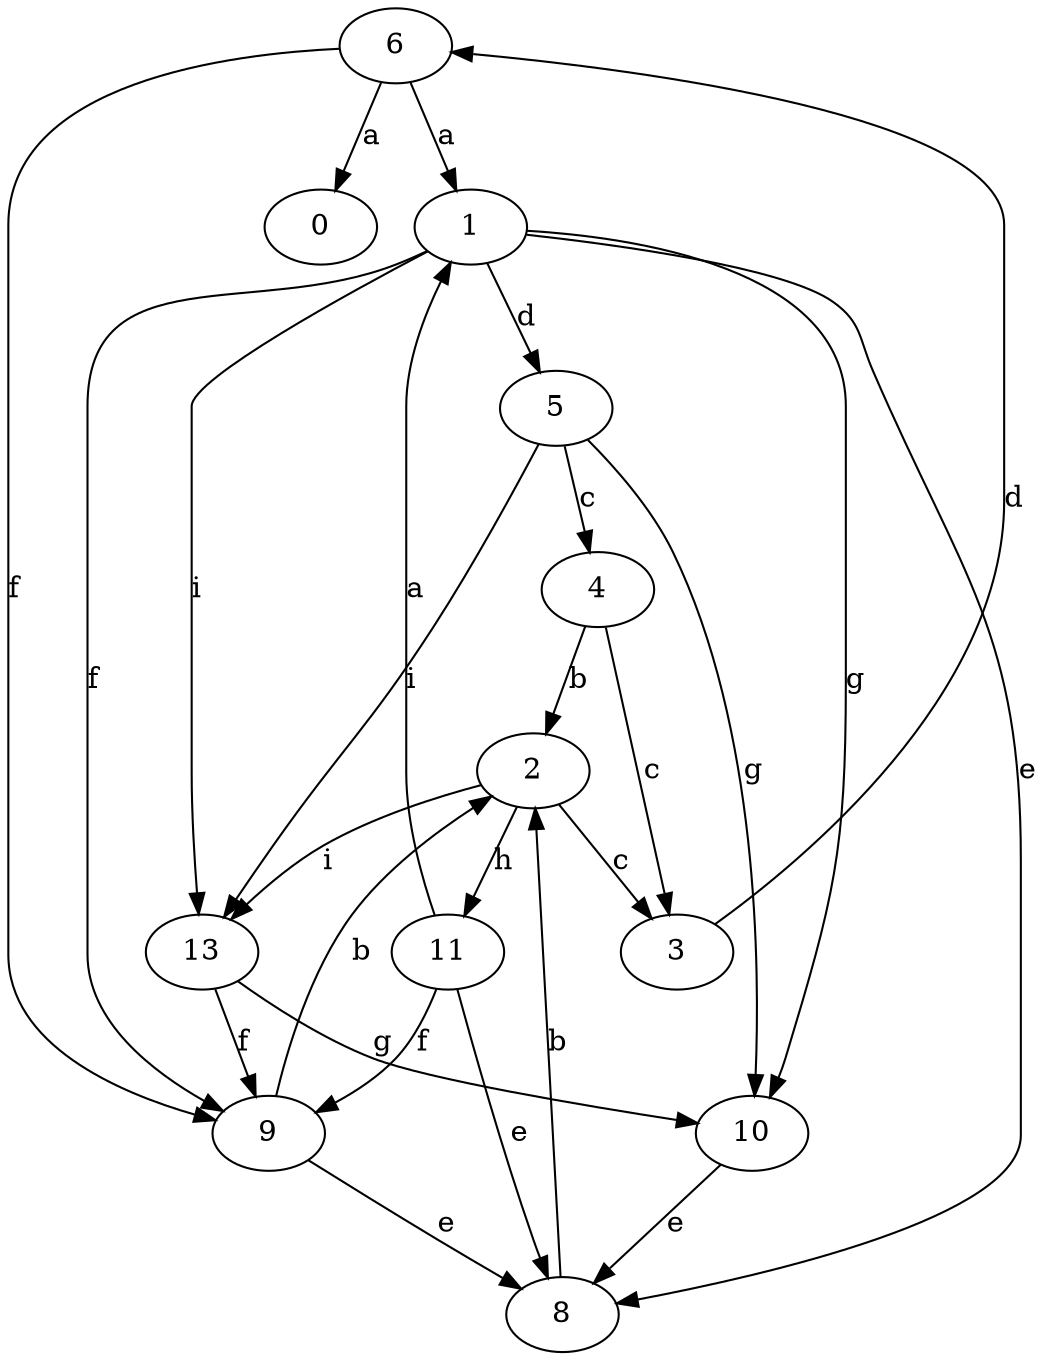 strict digraph  {
0;
1;
2;
3;
4;
5;
6;
8;
9;
10;
11;
13;
1 -> 5  [label=d];
1 -> 8  [label=e];
1 -> 9  [label=f];
1 -> 10  [label=g];
1 -> 13  [label=i];
2 -> 3  [label=c];
2 -> 11  [label=h];
2 -> 13  [label=i];
3 -> 6  [label=d];
4 -> 2  [label=b];
4 -> 3  [label=c];
5 -> 4  [label=c];
5 -> 10  [label=g];
5 -> 13  [label=i];
6 -> 0  [label=a];
6 -> 1  [label=a];
6 -> 9  [label=f];
8 -> 2  [label=b];
9 -> 2  [label=b];
9 -> 8  [label=e];
10 -> 8  [label=e];
11 -> 1  [label=a];
11 -> 8  [label=e];
11 -> 9  [label=f];
13 -> 9  [label=f];
13 -> 10  [label=g];
}
